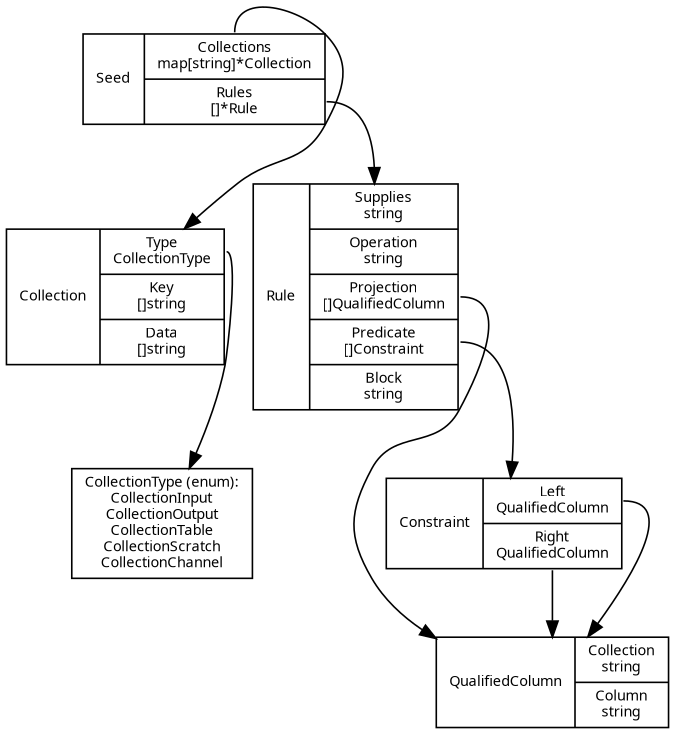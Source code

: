 digraph types {
	margin="0"
	size="4.5,7.1"
	page="324,12"
	node [fontname="Alegreya" fontsize="9"]
	node [shape="record"]

	Service [label="Seed | {<Collections>Collections\nmap[string]*Collection | <Rules>Rules\n[]*Rule} "]
	Service:Collections -> Collection
	Service:Rules -> Rule

	Collection [label="Collection | {<Type>Type\nCollectionType | <Key>Key\n[]string | <Data>Data\n[]string}"]
	Collection:Type -> CollectionType

	CollectionType [shape="rectangle",label="CollectionType (enum):\nCollectionInput\nCollectionOutput\nCollectionTable\nCollectionScratch\nCollectionChannel"]

	Rule [label="Rule | {<Supplies>Supplies\nstring | <Operation>Operation\nstring | <Projection>Projection\n[]QualifiedColumn | <Predicate>Predicate\n[]Constraint | <Block>Block\nstring}"]
	Rule:Projection -> QualifiedColumn
	Rule:Predicate -> Constraint

	QualifiedColumn [label="QualifiedColumn | {<Collection>Collection\nstring | <Column>Column\nstring}"]

	Constraint [label="Constraint | {<Left>Left\nQualifiedColumn | <Right>Right\nQualifiedColumn}"]
	Constraint:Left -> QualifiedColumn
	Constraint:Right -> QualifiedColumn
}
